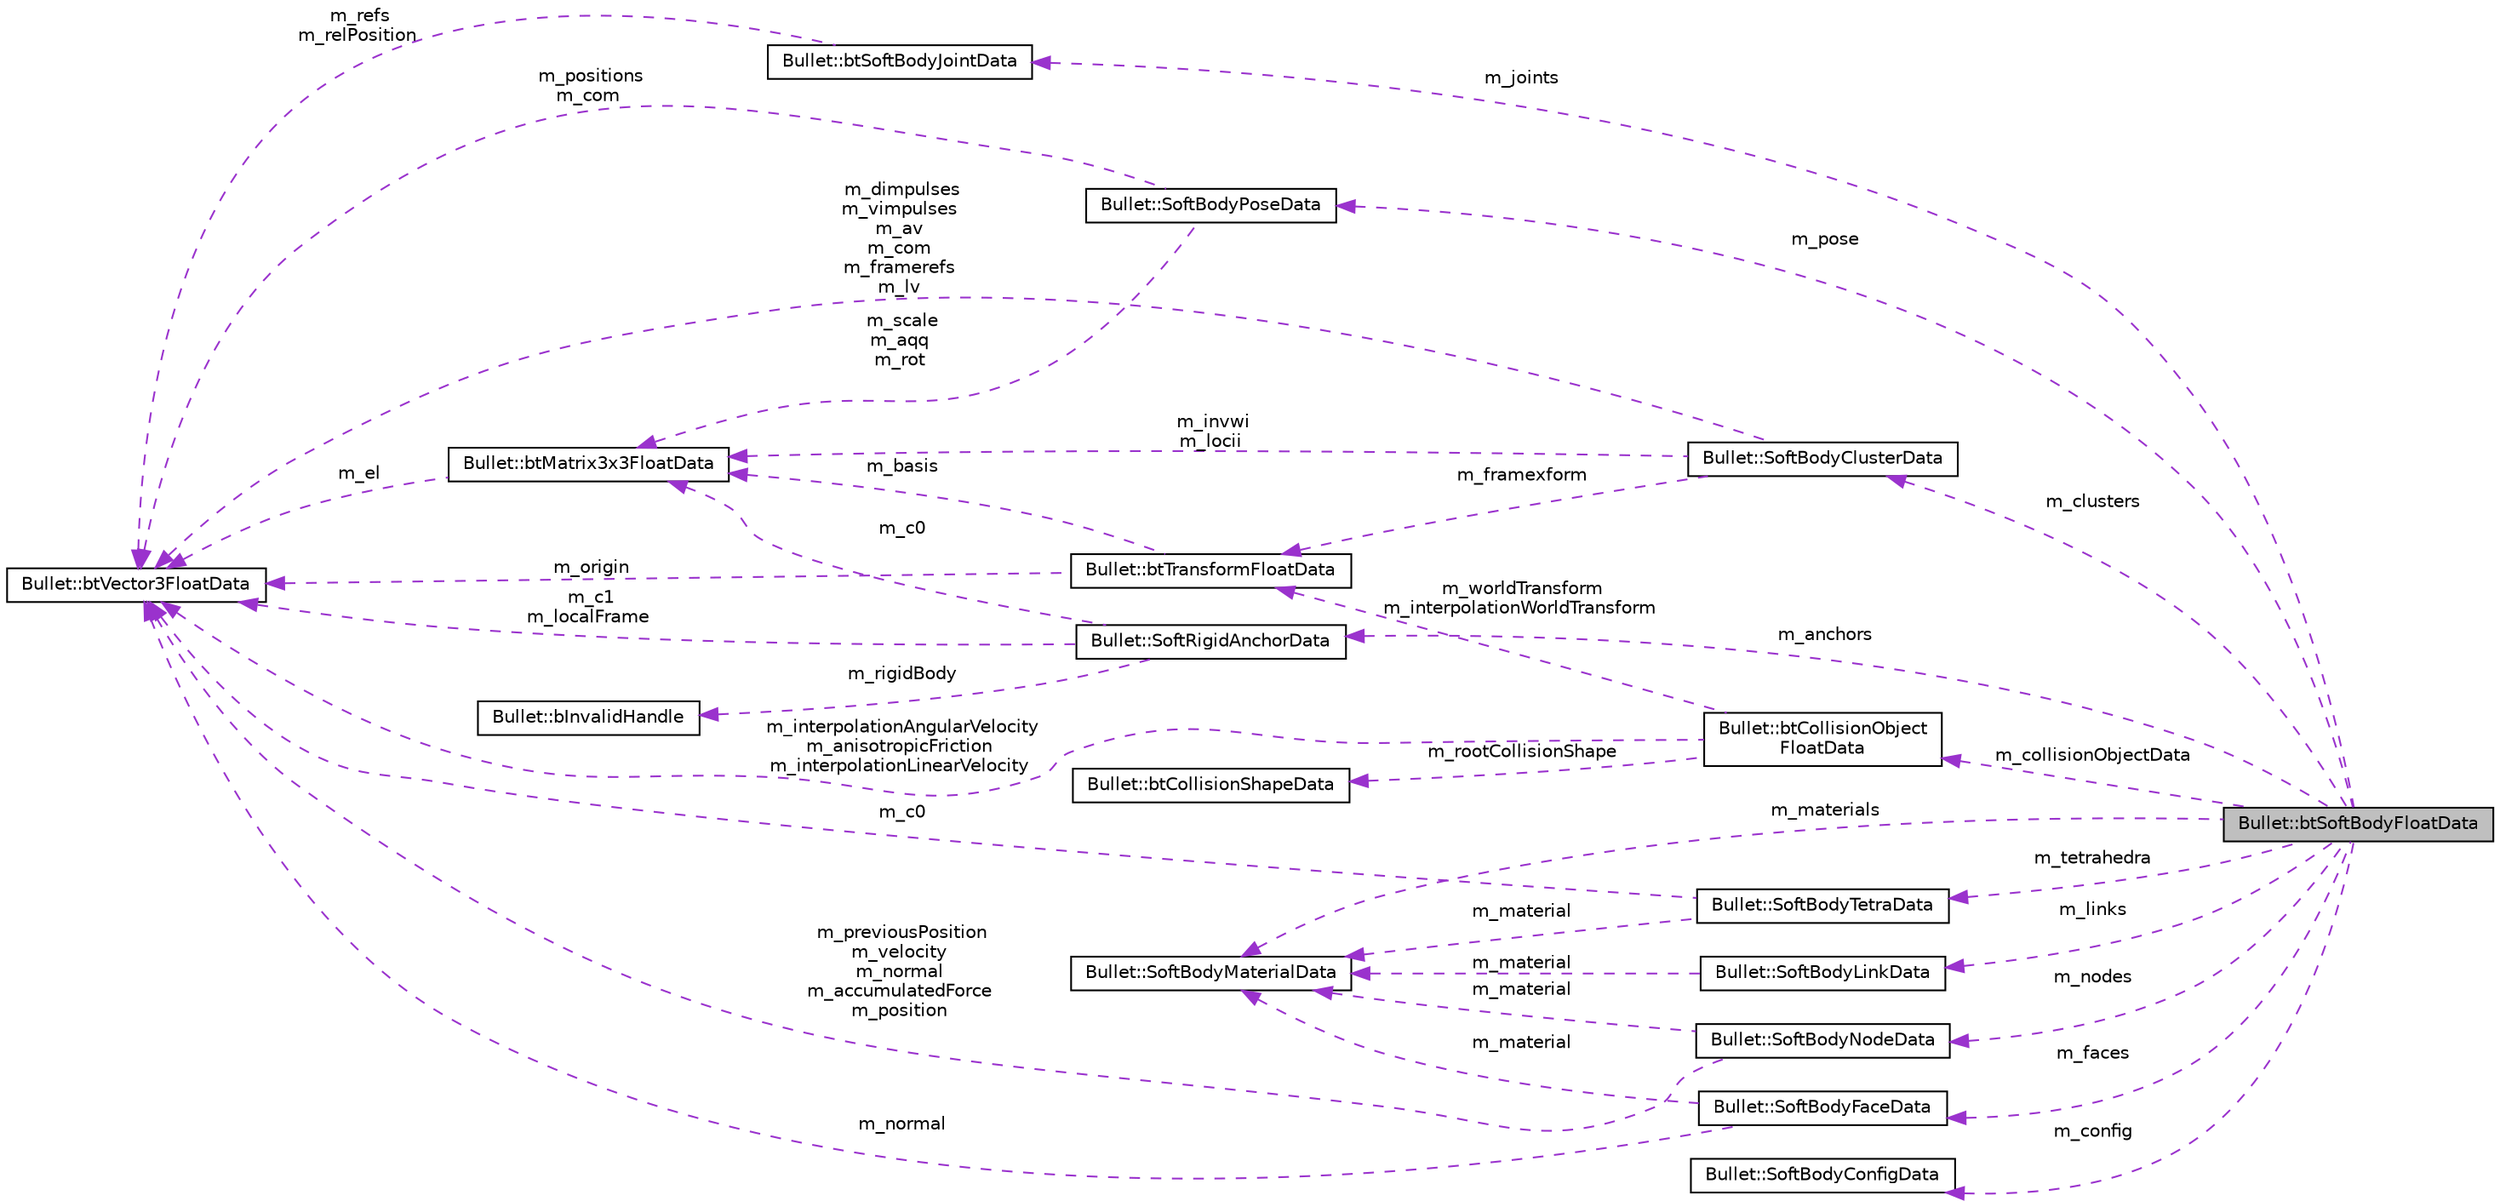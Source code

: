 digraph "Bullet::btSoftBodyFloatData"
{
  edge [fontname="Helvetica",fontsize="10",labelfontname="Helvetica",labelfontsize="10"];
  node [fontname="Helvetica",fontsize="10",shape=record];
  rankdir="LR";
  Node1 [label="Bullet::btSoftBodyFloatData",height=0.2,width=0.4,color="black", fillcolor="grey75", style="filled", fontcolor="black"];
  Node2 -> Node1 [dir="back",color="darkorchid3",fontsize="10",style="dashed",label=" m_tetrahedra" ,fontname="Helvetica"];
  Node2 [label="Bullet::SoftBodyTetraData",height=0.2,width=0.4,color="black", fillcolor="white", style="filled",URL="$class_bullet_1_1_soft_body_tetra_data.html"];
  Node3 -> Node2 [dir="back",color="darkorchid3",fontsize="10",style="dashed",label=" m_c0" ,fontname="Helvetica"];
  Node3 [label="Bullet::btVector3FloatData",height=0.2,width=0.4,color="black", fillcolor="white", style="filled",URL="$class_bullet_1_1bt_vector3_float_data.html"];
  Node4 -> Node2 [dir="back",color="darkorchid3",fontsize="10",style="dashed",label=" m_material" ,fontname="Helvetica"];
  Node4 [label="Bullet::SoftBodyMaterialData",height=0.2,width=0.4,color="black", fillcolor="white", style="filled",URL="$class_bullet_1_1_soft_body_material_data.html"];
  Node5 -> Node1 [dir="back",color="darkorchid3",fontsize="10",style="dashed",label=" m_clusters" ,fontname="Helvetica"];
  Node5 [label="Bullet::SoftBodyClusterData",height=0.2,width=0.4,color="black", fillcolor="white", style="filled",URL="$class_bullet_1_1_soft_body_cluster_data.html"];
  Node3 -> Node5 [dir="back",color="darkorchid3",fontsize="10",style="dashed",label=" m_dimpulses\nm_vimpulses\nm_av\nm_com\nm_framerefs\nm_lv" ,fontname="Helvetica"];
  Node6 -> Node5 [dir="back",color="darkorchid3",fontsize="10",style="dashed",label=" m_invwi\nm_locii" ,fontname="Helvetica"];
  Node6 [label="Bullet::btMatrix3x3FloatData",height=0.2,width=0.4,color="black", fillcolor="white", style="filled",URL="$class_bullet_1_1bt_matrix3x3_float_data.html"];
  Node3 -> Node6 [dir="back",color="darkorchid3",fontsize="10",style="dashed",label=" m_el" ,fontname="Helvetica"];
  Node7 -> Node5 [dir="back",color="darkorchid3",fontsize="10",style="dashed",label=" m_framexform" ,fontname="Helvetica"];
  Node7 [label="Bullet::btTransformFloatData",height=0.2,width=0.4,color="black", fillcolor="white", style="filled",URL="$class_bullet_1_1bt_transform_float_data.html"];
  Node3 -> Node7 [dir="back",color="darkorchid3",fontsize="10",style="dashed",label=" m_origin" ,fontname="Helvetica"];
  Node6 -> Node7 [dir="back",color="darkorchid3",fontsize="10",style="dashed",label=" m_basis" ,fontname="Helvetica"];
  Node8 -> Node1 [dir="back",color="darkorchid3",fontsize="10",style="dashed",label=" m_nodes" ,fontname="Helvetica"];
  Node8 [label="Bullet::SoftBodyNodeData",height=0.2,width=0.4,color="black", fillcolor="white", style="filled",URL="$class_bullet_1_1_soft_body_node_data.html"];
  Node3 -> Node8 [dir="back",color="darkorchid3",fontsize="10",style="dashed",label=" m_previousPosition\nm_velocity\nm_normal\nm_accumulatedForce\nm_position" ,fontname="Helvetica"];
  Node4 -> Node8 [dir="back",color="darkorchid3",fontsize="10",style="dashed",label=" m_material" ,fontname="Helvetica"];
  Node4 -> Node1 [dir="back",color="darkorchid3",fontsize="10",style="dashed",label=" m_materials" ,fontname="Helvetica"];
  Node9 -> Node1 [dir="back",color="darkorchid3",fontsize="10",style="dashed",label=" m_links" ,fontname="Helvetica"];
  Node9 [label="Bullet::SoftBodyLinkData",height=0.2,width=0.4,color="black", fillcolor="white", style="filled",URL="$class_bullet_1_1_soft_body_link_data.html"];
  Node4 -> Node9 [dir="back",color="darkorchid3",fontsize="10",style="dashed",label=" m_material" ,fontname="Helvetica"];
  Node10 -> Node1 [dir="back",color="darkorchid3",fontsize="10",style="dashed",label=" m_joints" ,fontname="Helvetica"];
  Node10 [label="Bullet::btSoftBodyJointData",height=0.2,width=0.4,color="black", fillcolor="white", style="filled",URL="$class_bullet_1_1bt_soft_body_joint_data.html"];
  Node3 -> Node10 [dir="back",color="darkorchid3",fontsize="10",style="dashed",label=" m_refs\nm_relPosition" ,fontname="Helvetica"];
  Node11 -> Node1 [dir="back",color="darkorchid3",fontsize="10",style="dashed",label=" m_anchors" ,fontname="Helvetica"];
  Node11 [label="Bullet::SoftRigidAnchorData",height=0.2,width=0.4,color="black", fillcolor="white", style="filled",URL="$class_bullet_1_1_soft_rigid_anchor_data.html"];
  Node3 -> Node11 [dir="back",color="darkorchid3",fontsize="10",style="dashed",label=" m_c1\nm_localFrame" ,fontname="Helvetica"];
  Node12 -> Node11 [dir="back",color="darkorchid3",fontsize="10",style="dashed",label=" m_rigidBody" ,fontname="Helvetica"];
  Node12 [label="Bullet::bInvalidHandle",height=0.2,width=0.4,color="black", fillcolor="white", style="filled",URL="$struct_bullet_1_1b_invalid_handle.html"];
  Node6 -> Node11 [dir="back",color="darkorchid3",fontsize="10",style="dashed",label=" m_c0" ,fontname="Helvetica"];
  Node13 -> Node1 [dir="back",color="darkorchid3",fontsize="10",style="dashed",label=" m_faces" ,fontname="Helvetica"];
  Node13 [label="Bullet::SoftBodyFaceData",height=0.2,width=0.4,color="black", fillcolor="white", style="filled",URL="$class_bullet_1_1_soft_body_face_data.html"];
  Node3 -> Node13 [dir="back",color="darkorchid3",fontsize="10",style="dashed",label=" m_normal" ,fontname="Helvetica"];
  Node4 -> Node13 [dir="back",color="darkorchid3",fontsize="10",style="dashed",label=" m_material" ,fontname="Helvetica"];
  Node14 -> Node1 [dir="back",color="darkorchid3",fontsize="10",style="dashed",label=" m_pose" ,fontname="Helvetica"];
  Node14 [label="Bullet::SoftBodyPoseData",height=0.2,width=0.4,color="black", fillcolor="white", style="filled",URL="$class_bullet_1_1_soft_body_pose_data.html"];
  Node3 -> Node14 [dir="back",color="darkorchid3",fontsize="10",style="dashed",label=" m_positions\nm_com" ,fontname="Helvetica"];
  Node6 -> Node14 [dir="back",color="darkorchid3",fontsize="10",style="dashed",label=" m_scale\nm_aqq\nm_rot" ,fontname="Helvetica"];
  Node15 -> Node1 [dir="back",color="darkorchid3",fontsize="10",style="dashed",label=" m_collisionObjectData" ,fontname="Helvetica"];
  Node15 [label="Bullet::btCollisionObject\lFloatData",height=0.2,width=0.4,color="black", fillcolor="white", style="filled",URL="$class_bullet_1_1bt_collision_object_float_data.html"];
  Node3 -> Node15 [dir="back",color="darkorchid3",fontsize="10",style="dashed",label=" m_interpolationAngularVelocity\nm_anisotropicFriction\nm_interpolationLinearVelocity" ,fontname="Helvetica"];
  Node16 -> Node15 [dir="back",color="darkorchid3",fontsize="10",style="dashed",label=" m_rootCollisionShape" ,fontname="Helvetica"];
  Node16 [label="Bullet::btCollisionShapeData",height=0.2,width=0.4,color="black", fillcolor="white", style="filled",URL="$class_bullet_1_1bt_collision_shape_data.html"];
  Node7 -> Node15 [dir="back",color="darkorchid3",fontsize="10",style="dashed",label=" m_worldTransform\nm_interpolationWorldTransform" ,fontname="Helvetica"];
  Node17 -> Node1 [dir="back",color="darkorchid3",fontsize="10",style="dashed",label=" m_config" ,fontname="Helvetica"];
  Node17 [label="Bullet::SoftBodyConfigData",height=0.2,width=0.4,color="black", fillcolor="white", style="filled",URL="$class_bullet_1_1_soft_body_config_data.html"];
}
